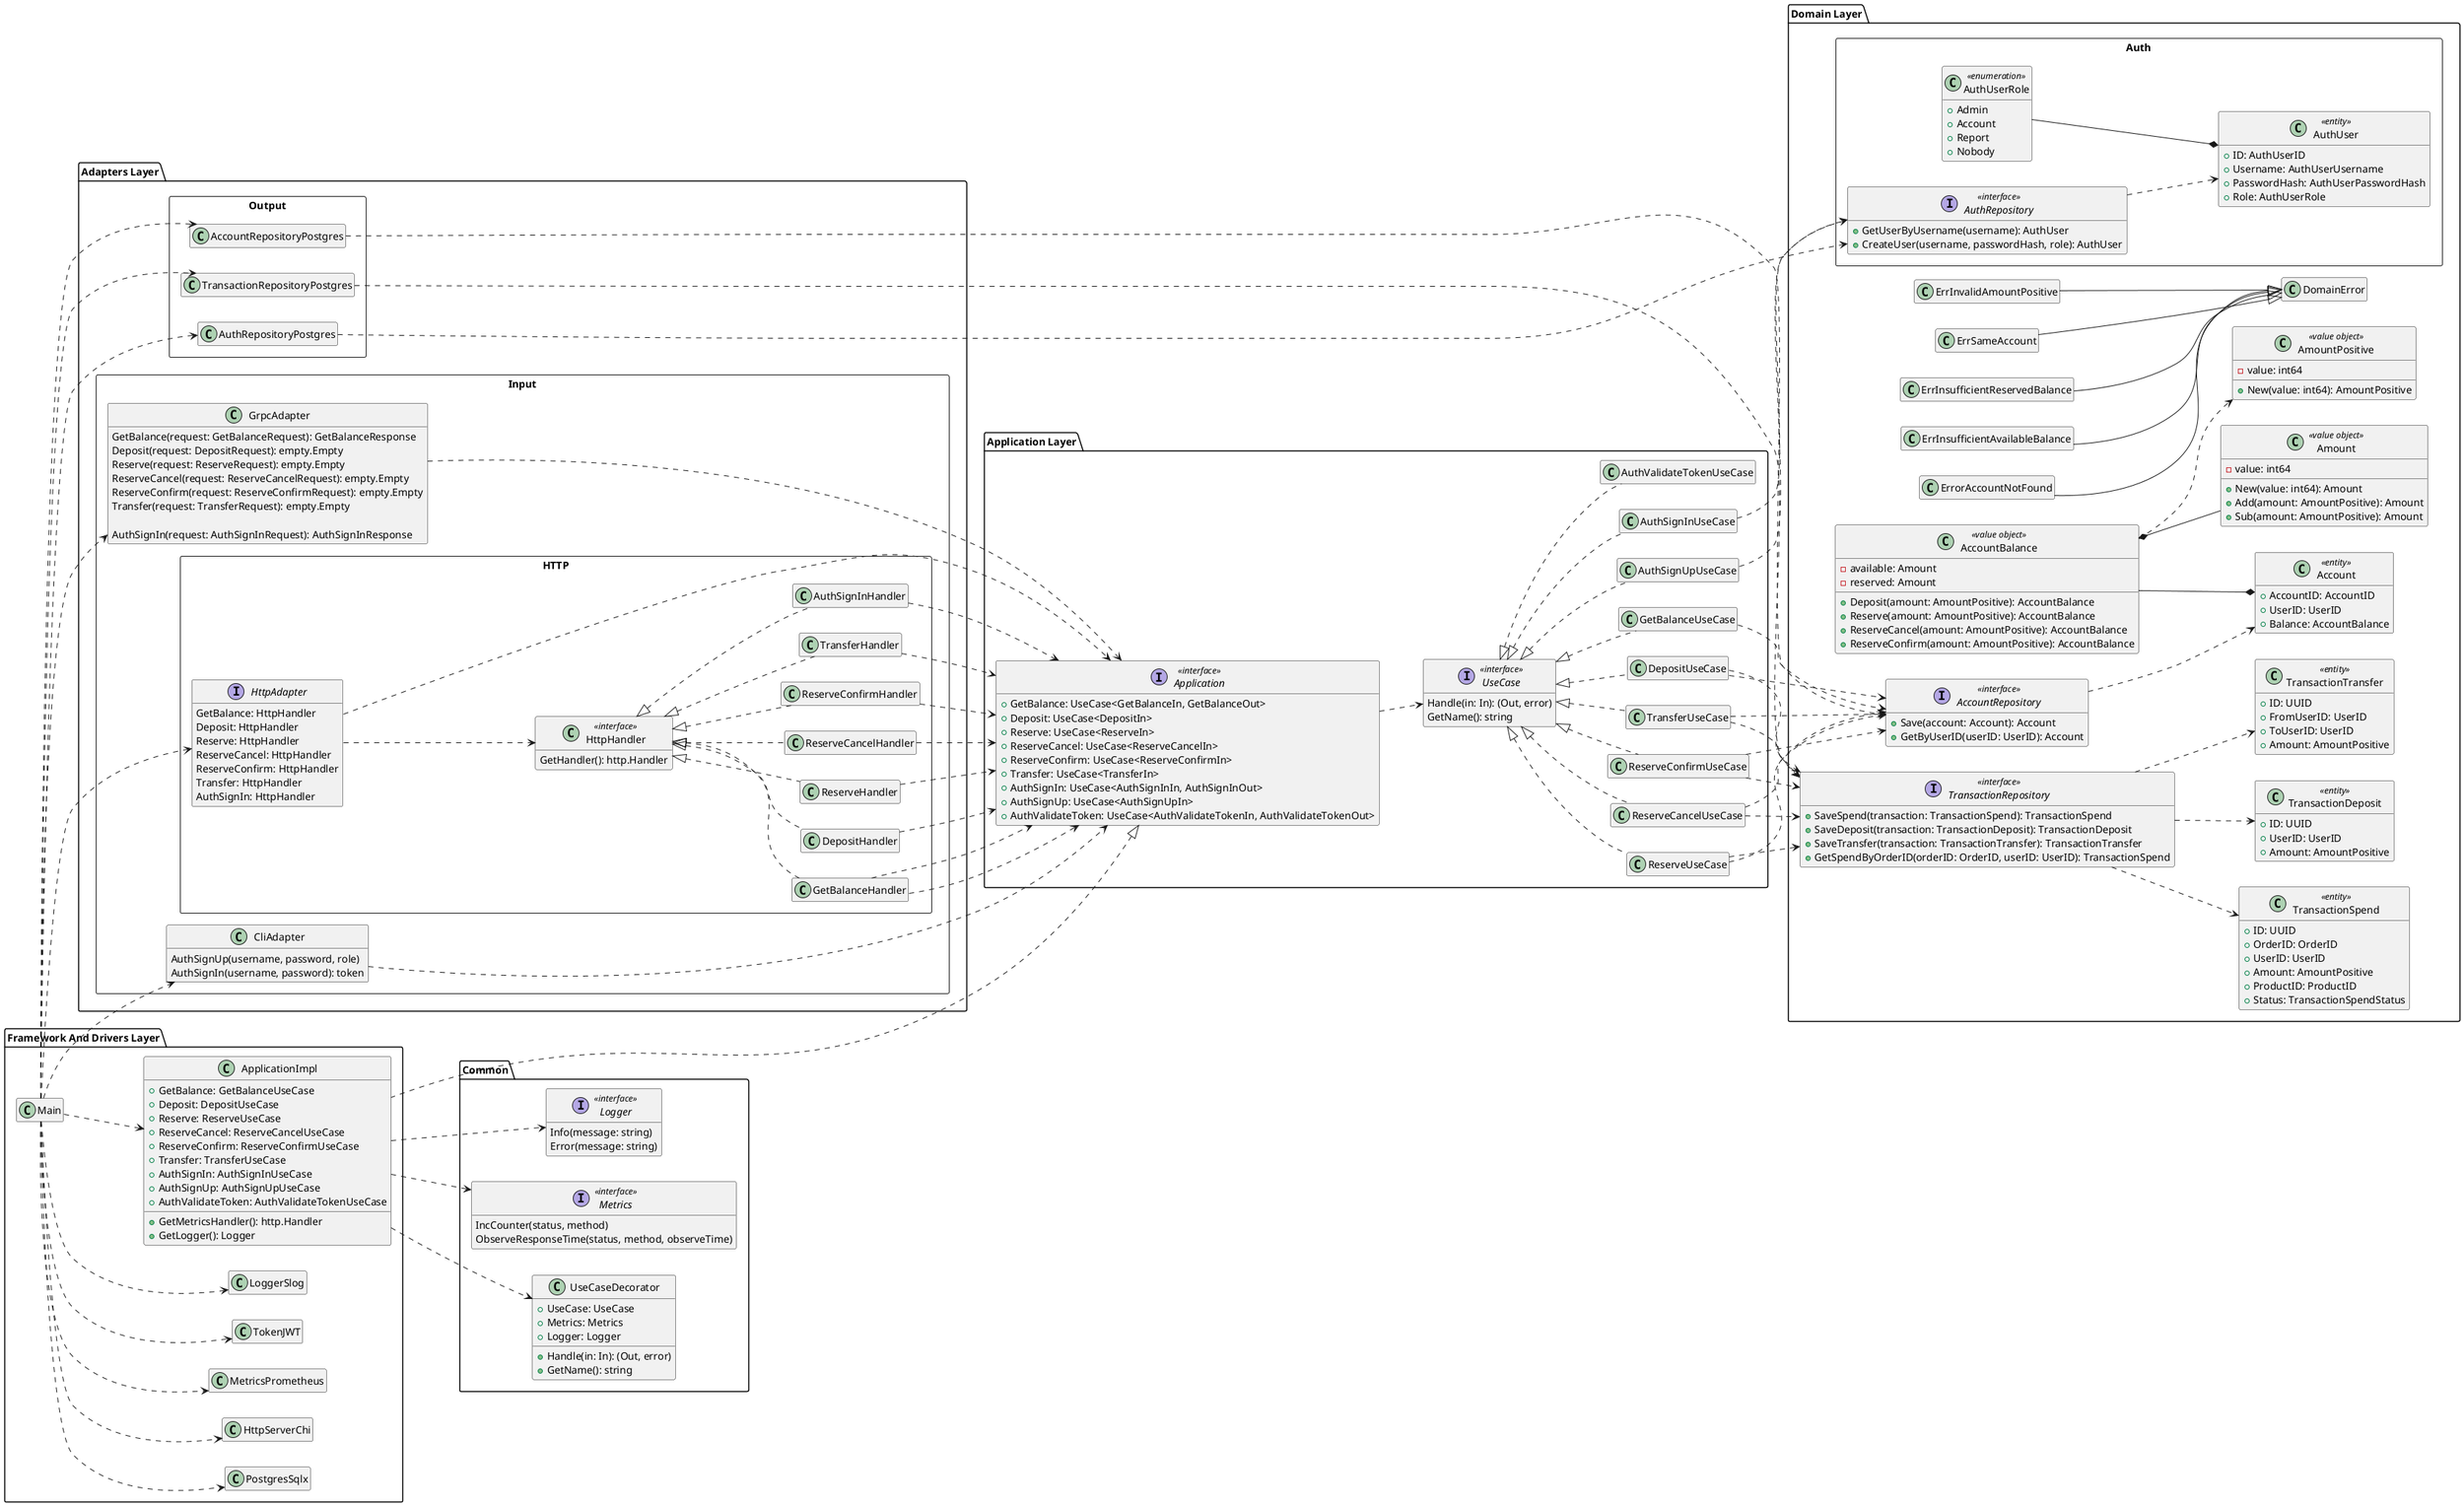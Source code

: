 @startuml

' top to bottom direction
left to right  direction

hide empty members


package "Domain Layer" {
    interface AccountRepository <<interface>> {
        + Save(account: Account): Account
        + GetByUserID(userID: UserID): Account
    }
    class Account <<entity>> {
        + AccountID: AccountID
        + UserID: UserID
        + Balance: AccountBalance
    }
    class AccountBalance <<value object>> {
        - available: Amount
        - reserved: Amount
        + Deposit(amount: AmountPositive): AccountBalance
        + Reserve(amount: AmountPositive): AccountBalance
        + ReserveCancel(amount: AmountPositive): AccountBalance
        + ReserveConfirm(amount: AmountPositive): AccountBalance
    }
    class Amount <<value object>> {
        - value: int64
        + New(value: int64): Amount
        + Add(amount: AmountPositive): Amount
        + Sub(amount: AmountPositive): Amount
    }
    class AmountPositive <<value object>> {
        - value: int64
        + New(value: int64): AmountPositive
    }
    interface TransactionRepository <<interface>> {
        + SaveSpend(transaction: TransactionSpend): TransactionSpend
        + SaveDeposit(transaction: TransactionDeposit): TransactionDeposit
        + SaveTransfer(transaction: TransactionTransfer): TransactionTransfer
        + GetSpendByOrderID(orderID: OrderID, userID: UserID): TransactionSpend
    }
    class TransactionSpend <<entity>> {
        + ID: UUID
        + OrderID: OrderID
        + UserID: UserID
        + Amount: AmountPositive
        + ProductID: ProductID
        + Status: TransactionSpendStatus
    }
    class TransactionDeposit <<entity>> {
        + ID: UUID
        + UserID: UserID
        + Amount: AmountPositive
    }
    class TransactionTransfer <<entity>> {
        + ID: UUID
        + FromUserID: UserID
        + ToUserID: UserID
        + Amount: AmountPositive
    }

    class DomainError
    class ErrorAccountNotFound
    class ErrInsufficientAvailableBalance
    class ErrInsufficientReservedBalance
    class ErrSameAccount
    class ErrInvalidAmountPositive

    rectangle "Auth" {
        class AuthUser <<entity>> {
            + ID: AuthUserID
            + Username: AuthUserUsername
            + PasswordHash: AuthUserPasswordHash
            + Role: AuthUserRole
        }
        
        class AuthUserRole <<enumeration>> {
            + Admin
            + Account
            + Report
            + Nobody
        }

        interface AuthRepository <<interface>> {
            + GetUserByUsername(username): AuthUser
            + CreateUser(username, passwordHash, role): AuthUser
        }

        AuthRepository ..> AuthUser
        AuthUserRole --* AuthUser
    }

    AccountRepository ..> Account
    Account *-up- AccountBalance
    AccountBalance *-- Amount
    AccountBalance ..> AmountPositive
    TransactionRepository ..> TransactionSpend
    TransactionRepository ..> TransactionDeposit
    TransactionRepository ..> TransactionTransfer

    DomainError <|-up- ErrorAccountNotFound
    DomainError <|-up- ErrInsufficientAvailableBalance
    DomainError <|-up- ErrInsufficientReservedBalance
    DomainError <|-up- ErrSameAccount
    DomainError <|-up- ErrInvalidAmountPositive
}

package "Application Layer" {
    interface Application <<interface>> {
        + GetBalance: UseCase<GetBalanceIn, GetBalanceOut>
        + Deposit: UseCase<DepositIn>
        + Reserve: UseCase<ReserveIn>
        + ReserveCancel: UseCase<ReserveCancelIn>
        + ReserveConfirm: UseCase<ReserveConfirmIn>
        + Transfer: UseCase<TransferIn>
        + AuthSignIn: UseCase<AuthSignInIn, AuthSignInOut>
        + AuthSignUp: UseCase<AuthSignUpIn>
        + AuthValidateToken: UseCase<AuthValidateTokenIn, AuthValidateTokenOut>
    }
    
    interface UseCase <<interface>> {
        Handle(in: In): (Out, error)
        GetName(): string
    }

    class GetBalanceUseCase {}
    class DepositUseCase {}
    class ReserveUseCase {}
    class ReserveCancelUseCase {}
    class ReserveConfirmUseCase {}
    class TransferUseCase {}

    class AuthSignInUseCase {}
    class AuthSignUpUseCase {}
    class AuthValidateTokenUseCase {}


    UseCase <|.. GetBalanceUseCase
    UseCase <|.. DepositUseCase
    UseCase <|.. ReserveUseCase
    UseCase <|.. ReserveCancelUseCase
    UseCase <|.. ReserveConfirmUseCase
    UseCase <|.. TransferUseCase

    UseCase <|.. AuthSignInUseCase
    UseCase <|.. AuthSignUpUseCase
    UseCase <|.. AuthValidateTokenUseCase

    ' AuthSignInUseCase ..> "Domain Layer"
    ' AuthSignUpUseCase ..> "Domain Layer"
    ' AuthValidateTokenUseCase ..> "Domain Layer"
    ' GetBalanceUseCase ..> "Domain Layer"
    ' DepositUseCase ..> "Domain Layer"
    ' ReserveUseCase ..> "Domain Layer"
    ' ReserveCancelUseCase ..> "Domain Layer"
    ' ReserveConfirmUseCase ..> "Domain Layer"
    ' TransferUseCase ..> "Domain Layer"

    AuthSignInUseCase ..> AuthRepository
    AuthSignUpUseCase ..> AuthRepository

    GetBalanceUseCase ..> AccountRepository

    DepositUseCase ..> AccountRepository
    DepositUseCase ..> TransactionRepository

    ReserveUseCase ..> AccountRepository
    ReserveUseCase ..> TransactionRepository

    ReserveCancelUseCase ..> AccountRepository
    ReserveCancelUseCase ..> TransactionRepository

    ReserveConfirmUseCase ..> AccountRepository
    ReserveConfirmUseCase ..> TransactionRepository

    TransferUseCase ..> AccountRepository
    TransferUseCase ..> TransactionRepository

    Application ..> UseCase

}

package "Adapters Layer" {
    rectangle "Output" {
        class AccountRepositoryPostgres
        class TransactionRepositoryPostgres
        class AuthRepositoryPostgres

        AccountRepositoryPostgres ..> AccountRepository
        TransactionRepositoryPostgres ..> TransactionRepository
        AuthRepositoryPostgres ..> AuthRepository
    }

    rectangle "Input" {

        rectangle "HTTP" {
            interface HttpAdapter {
                GetBalance: HttpHandler
                Deposit: HttpHandler
                Reserve: HttpHandler
                ReserveCancel: HttpHandler
                ReserveConfirm: HttpHandler
                Transfer: HttpHandler
                AuthSignIn: HttpHandler
            }
            
            class HttpHandler <<interface>> {
                GetHandler(): http.Handler
            }
            
            class GetBalanceHandler implements HttpHandler {}
            class DepositHandler implements HttpHandler {}
            class ReserveHandler implements HttpHandler {}
            class ReserveCancelHandler implements HttpHandler {}
            class ReserveConfirmHandler implements HttpHandler {}
            class TransferHandler implements HttpHandler {}

            class AuthSignInHandler implements HttpHandler {}

            GetBalanceHandler ..> Application
            GetBalanceHandler ..> Application

            DepositHandler ..> Application
            ReserveHandler ..> Application
            ReserveCancelHandler ..> Application
            ReserveConfirmHandler ..> Application
            TransferHandler ..> Application

            AuthSignInHandler ..> Application
        }
        
        class GrpcAdapter {
            GetBalance(request: GetBalanceRequest): GetBalanceResponse
            Deposit(request: DepositRequest): empty.Empty
            Reserve(request: ReserveRequest): empty.Empty
            ReserveCancel(request: ReserveCancelRequest): empty.Empty
            ReserveConfirm(request: ReserveConfirmRequest): empty.Empty
            Transfer(request: TransferRequest): empty.Empty
            
            AuthSignIn(request: AuthSignInRequest): AuthSignInResponse
        }

        class CliAdapter {
           AuthSignUp(username, password, role)
           AuthSignIn(username, password): token
        }
    }

    HttpAdapter ..> HttpHandler
    HttpAdapter ..> Application
    GrpcAdapter ..> Application
    CliAdapter ..> Application
}

package "Common" {

    interface Logger <<interface>> {
        Info(message: string)
        Error(message: string)
    }

    interface Metrics <<interface>> {
        IncCounter(status, method)
        ObserveResponseTime(status, method, observeTime)
    }


    class UseCaseDecorator {
        + UseCase: UseCase
        + Metrics: Metrics
        + Logger: Logger
        + Handle(in: In): (Out, error)
        + GetName(): string
    }
}

package "Framework And Drivers Layer" {
    class Main {}
    class PostgresSqlx
    class HttpServerChi
    class MetricsPrometheus
    class TokenJWT
    class LoggerSlog


    class ApplicationImpl {
        + GetBalance: GetBalanceUseCase
        + Deposit: DepositUseCase
        + Reserve: ReserveUseCase
        + ReserveCancel: ReserveCancelUseCase
        + ReserveConfirm: ReserveConfirmUseCase
        + Transfer: TransferUseCase
        + AuthSignIn: AuthSignInUseCase
        + AuthSignUp: AuthSignUpUseCase
        + AuthValidateToken: AuthValidateTokenUseCase
        + GetMetricsHandler(): http.Handler
        + GetLogger(): Logger
    }

    Application <|.. ApplicationImpl
    ApplicationImpl ..> Metrics
    ApplicationImpl ..> Logger
    ApplicationImpl ..> UseCaseDecorator


    Main ..> PostgresSqlx
    Main ..> HttpServerChi
    Main ..> MetricsPrometheus
    Main ..> TokenJWT
    Main ..> LoggerSlog
    Main ..> ApplicationImpl
    
    Main ..> AccountRepositoryPostgres
    Main ..> TransactionRepositoryPostgres
    Main ..> AuthRepositoryPostgres
    Main ..> GrpcAdapter
    Main ..> HttpAdapter
    Main ..> CliAdapter
}

' Relationships



@enduml